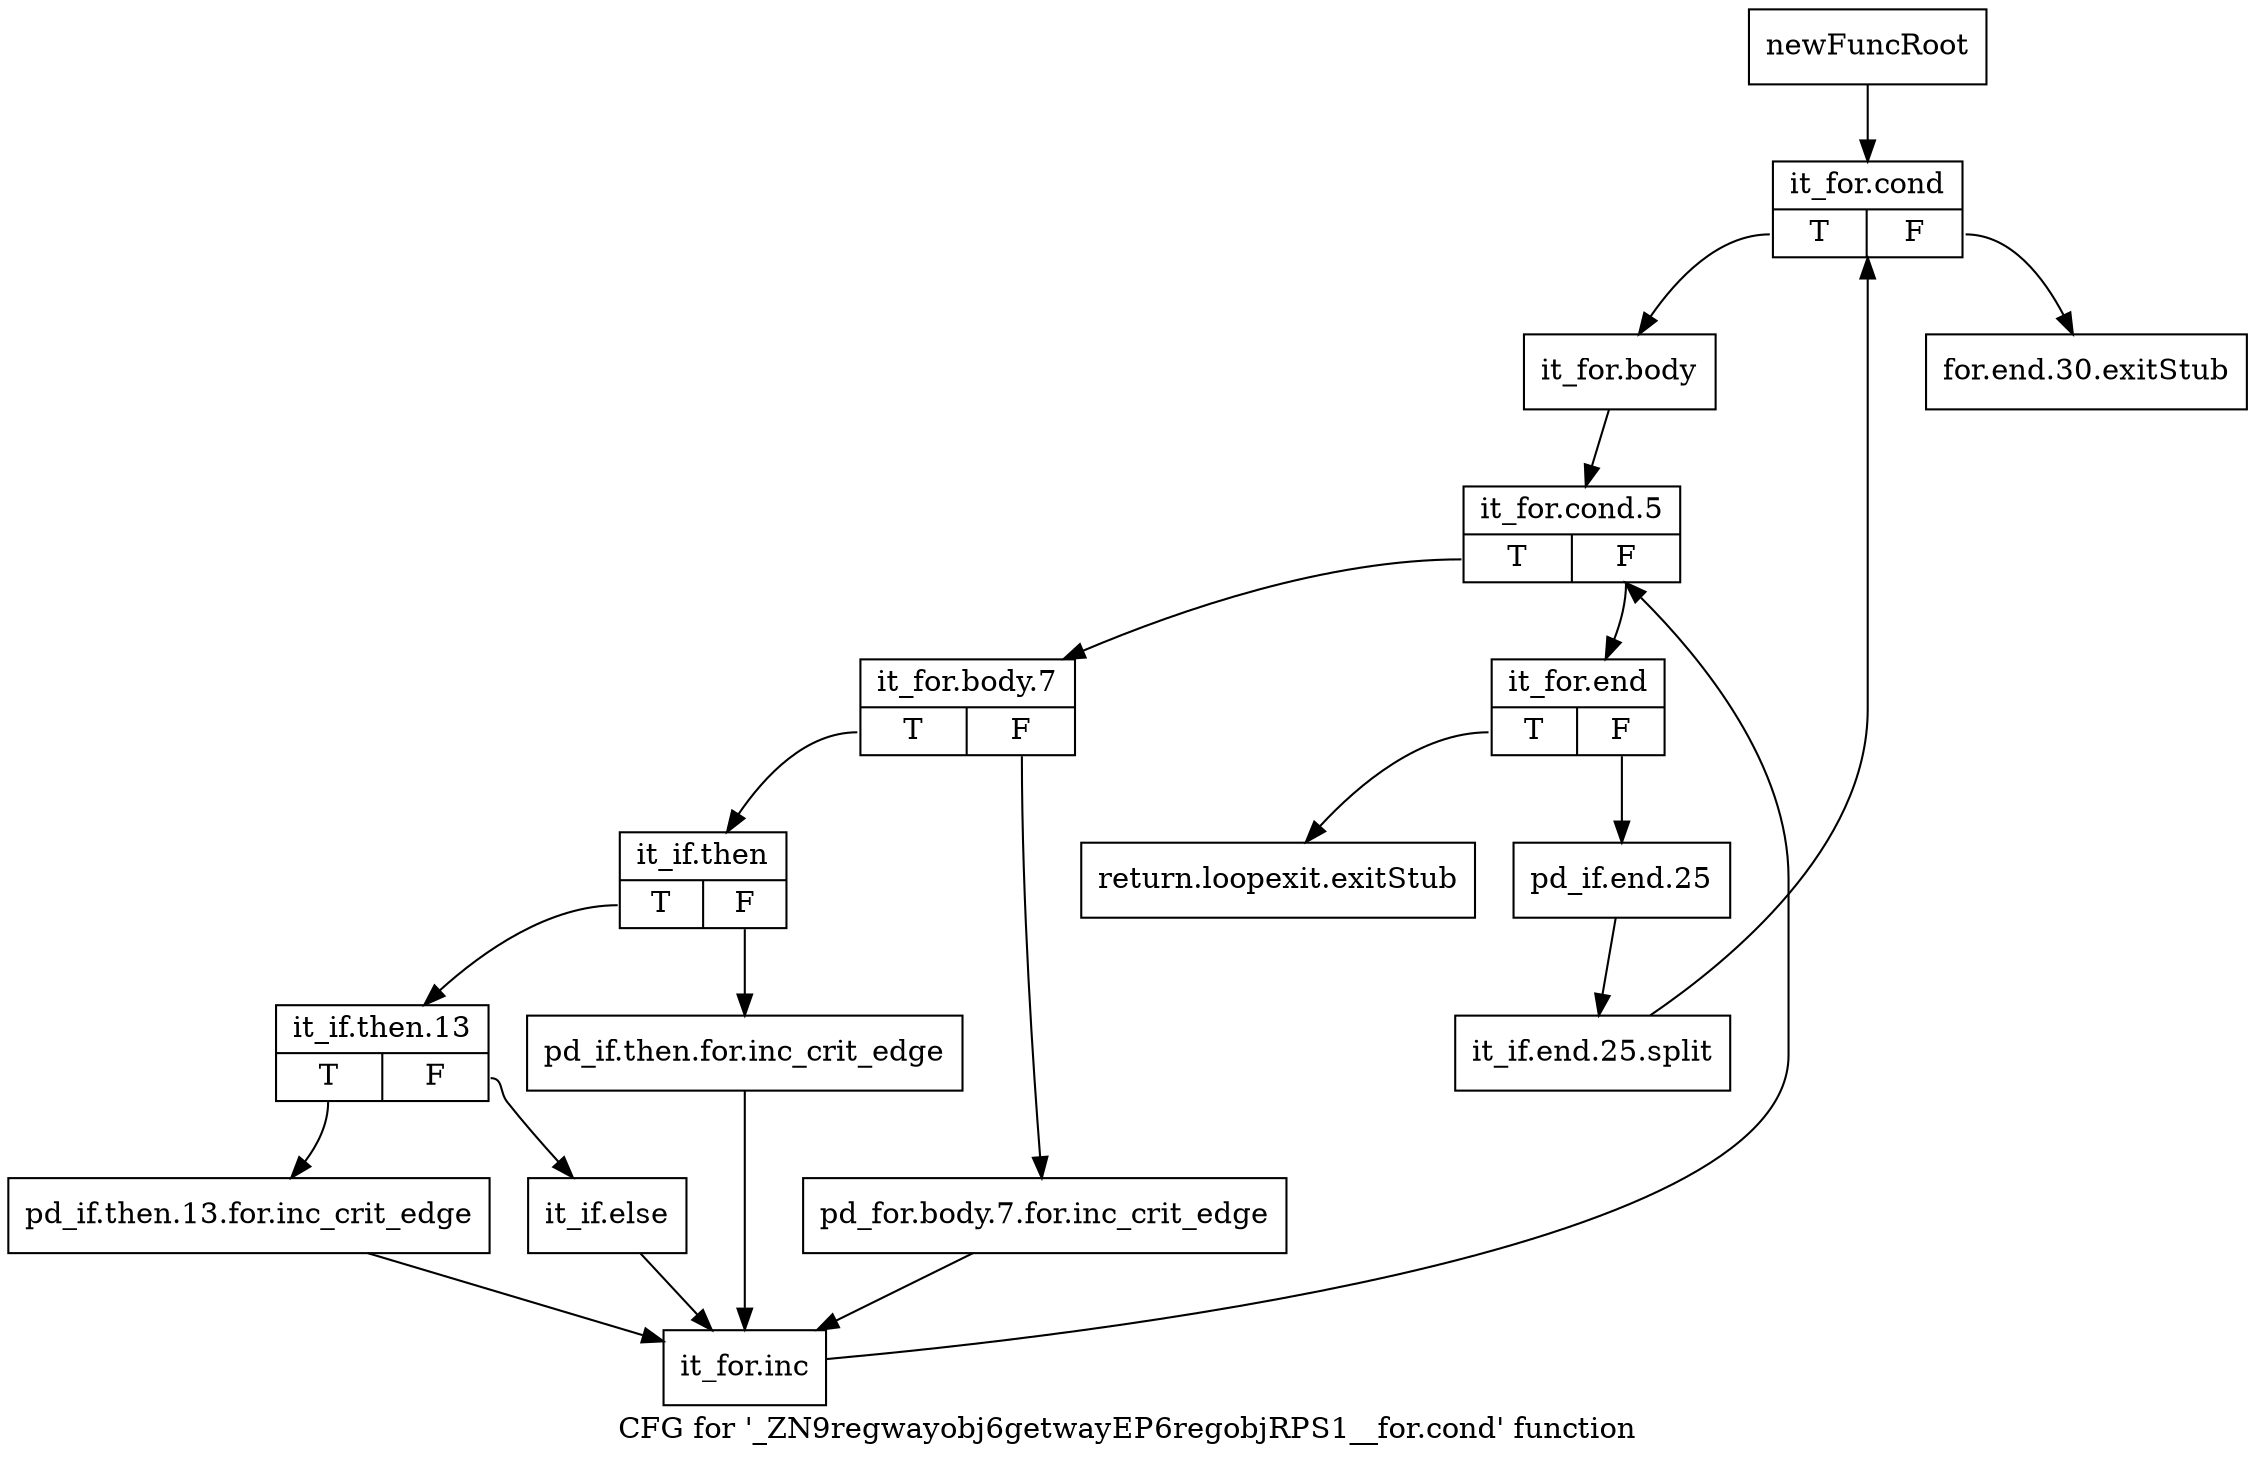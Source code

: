 digraph "CFG for '_ZN9regwayobj6getwayEP6regobjRPS1__for.cond' function" {
	label="CFG for '_ZN9regwayobj6getwayEP6regobjRPS1__for.cond' function";

	Node0x24519d0 [shape=record,label="{newFuncRoot}"];
	Node0x24519d0 -> Node0x249c1f0;
	Node0x249c150 [shape=record,label="{for.end.30.exitStub}"];
	Node0x249c1a0 [shape=record,label="{return.loopexit.exitStub}"];
	Node0x249c1f0 [shape=record,label="{it_for.cond|{<s0>T|<s1>F}}"];
	Node0x249c1f0:s0 -> Node0x249c240;
	Node0x249c1f0:s1 -> Node0x249c150;
	Node0x249c240 [shape=record,label="{it_for.body}"];
	Node0x249c240 -> Node0x249c290;
	Node0x249c290 [shape=record,label="{it_for.cond.5|{<s0>T|<s1>F}}"];
	Node0x249c290:s0 -> Node0x249c380;
	Node0x249c290:s1 -> Node0x249c2e0;
	Node0x249c2e0 [shape=record,label="{it_for.end|{<s0>T|<s1>F}}"];
	Node0x249c2e0:s0 -> Node0x249c1a0;
	Node0x249c2e0:s1 -> Node0x249c330;
	Node0x249c330 [shape=record,label="{pd_if.end.25}"];
	Node0x249c330 -> Node0x256c990;
	Node0x256c990 [shape=record,label="{it_if.end.25.split}"];
	Node0x256c990 -> Node0x249c1f0;
	Node0x249c380 [shape=record,label="{it_for.body.7|{<s0>T|<s1>F}}"];
	Node0x249c380:s0 -> Node0x249c420;
	Node0x249c380:s1 -> Node0x249c3d0;
	Node0x249c3d0 [shape=record,label="{pd_for.body.7.for.inc_crit_edge}"];
	Node0x249c3d0 -> Node0x249c5b0;
	Node0x249c420 [shape=record,label="{it_if.then|{<s0>T|<s1>F}}"];
	Node0x249c420:s0 -> Node0x249c4c0;
	Node0x249c420:s1 -> Node0x249c470;
	Node0x249c470 [shape=record,label="{pd_if.then.for.inc_crit_edge}"];
	Node0x249c470 -> Node0x249c5b0;
	Node0x249c4c0 [shape=record,label="{it_if.then.13|{<s0>T|<s1>F}}"];
	Node0x249c4c0:s0 -> Node0x249c560;
	Node0x249c4c0:s1 -> Node0x249c510;
	Node0x249c510 [shape=record,label="{it_if.else}"];
	Node0x249c510 -> Node0x249c5b0;
	Node0x249c560 [shape=record,label="{pd_if.then.13.for.inc_crit_edge}"];
	Node0x249c560 -> Node0x249c5b0;
	Node0x249c5b0 [shape=record,label="{it_for.inc}"];
	Node0x249c5b0 -> Node0x249c290;
}
